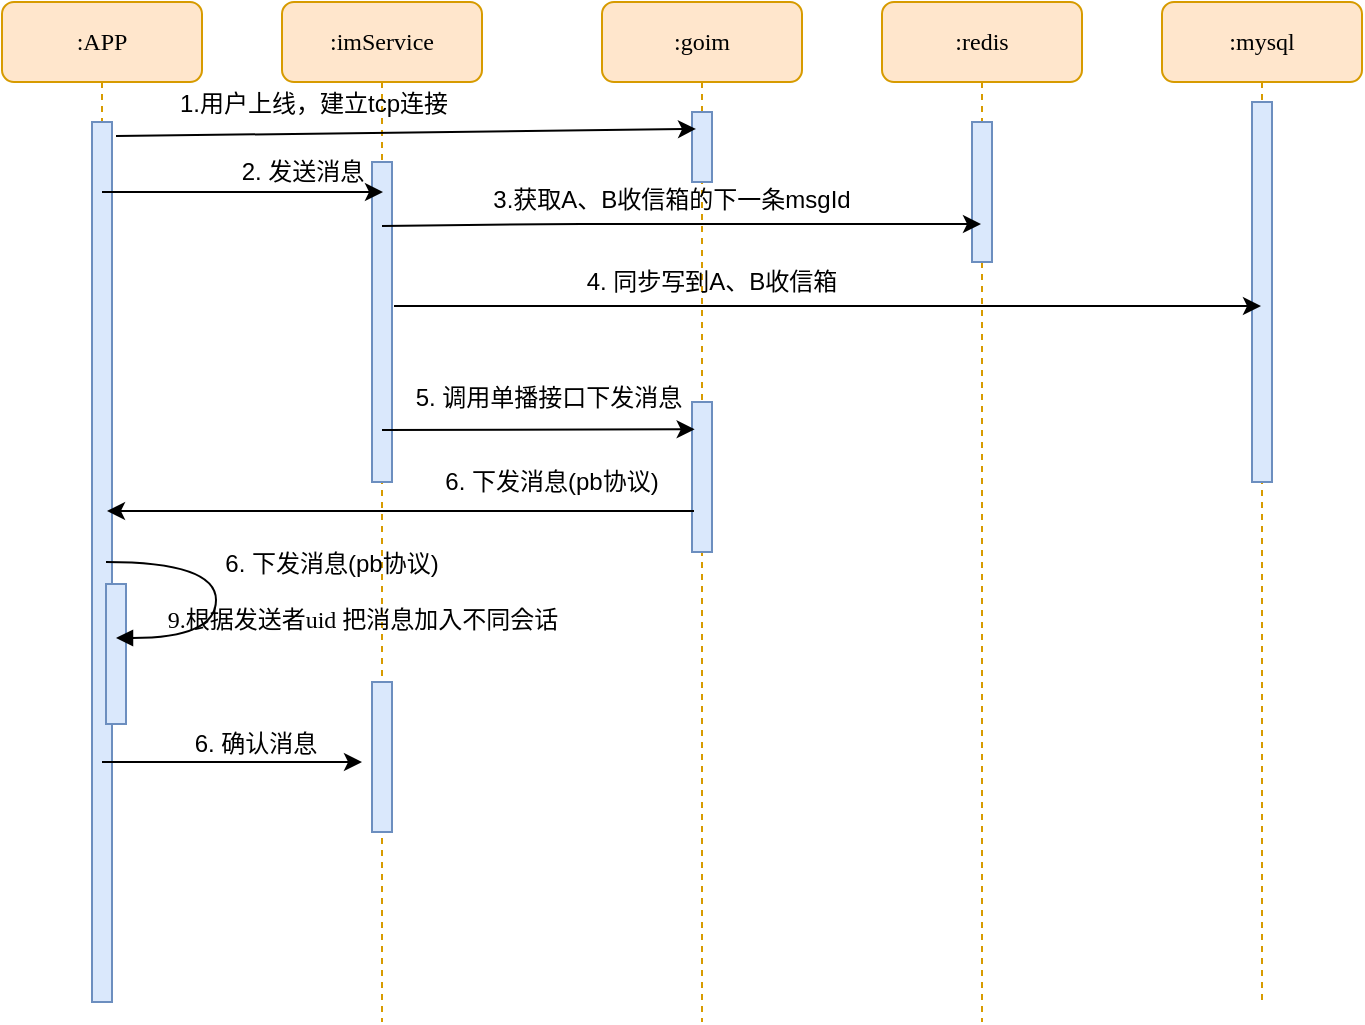 <mxfile version="12.6.2" type="github">
  <diagram name="Page-1" id="13e1069c-82ec-6db2-03f1-153e76fe0fe0">
    <mxGraphModel dx="773" dy="378" grid="1" gridSize="10" guides="1" tooltips="1" connect="1" arrows="1" fold="1" page="1" pageScale="1" pageWidth="1100" pageHeight="850" background="#ffffff" math="0" shadow="0">
      <root>
        <mxCell id="0"/>
        <mxCell id="1" parent="0"/>
        <mxCell id="7baba1c4bc27f4b0-2" value=":imService" style="shape=umlLifeline;perimeter=lifelinePerimeter;whiteSpace=wrap;html=1;container=1;collapsible=0;recursiveResize=0;outlineConnect=0;rounded=1;shadow=0;comic=0;labelBackgroundColor=none;strokeWidth=1;fontFamily=Verdana;fontSize=12;align=center;fillColor=#ffe6cc;strokeColor=#d79b00;" parent="1" vertex="1">
          <mxGeometry x="240" y="80" width="100" height="510" as="geometry"/>
        </mxCell>
        <mxCell id="SCf--bu4-dqeZi4qSqdn-6" value="" style="html=1;points=[];perimeter=orthogonalPerimeter;rounded=0;shadow=0;comic=0;labelBackgroundColor=none;strokeWidth=1;fontFamily=Verdana;fontSize=12;align=center;fillColor=#dae8fc;strokeColor=#6c8ebf;" parent="7baba1c4bc27f4b0-2" vertex="1">
          <mxGeometry x="45" y="80" width="10" height="160" as="geometry"/>
        </mxCell>
        <mxCell id="7baba1c4bc27f4b0-3" value=":goim" style="shape=umlLifeline;perimeter=lifelinePerimeter;whiteSpace=wrap;html=1;container=1;collapsible=0;recursiveResize=0;outlineConnect=0;rounded=1;shadow=0;comic=0;labelBackgroundColor=none;strokeWidth=1;fontFamily=Verdana;fontSize=12;align=center;fillColor=#ffe6cc;strokeColor=#d79b00;" parent="1" vertex="1">
          <mxGeometry x="400" y="80" width="100" height="510" as="geometry"/>
        </mxCell>
        <mxCell id="7baba1c4bc27f4b0-13" value="" style="html=1;points=[];perimeter=orthogonalPerimeter;rounded=0;shadow=0;comic=0;labelBackgroundColor=none;strokeWidth=1;fontFamily=Verdana;fontSize=12;align=center;fillColor=#dae8fc;strokeColor=#6c8ebf;" parent="7baba1c4bc27f4b0-3" vertex="1">
          <mxGeometry x="45" y="200" width="10" height="75" as="geometry"/>
        </mxCell>
        <mxCell id="SCf--bu4-dqeZi4qSqdn-33" value="" style="html=1;points=[];perimeter=orthogonalPerimeter;rounded=0;shadow=0;comic=0;labelBackgroundColor=none;strokeWidth=1;fontFamily=Verdana;fontSize=12;align=center;fillColor=#dae8fc;strokeColor=#6c8ebf;" parent="7baba1c4bc27f4b0-3" vertex="1">
          <mxGeometry x="45" y="55" width="10" height="35" as="geometry"/>
        </mxCell>
        <mxCell id="7baba1c4bc27f4b0-4" value=":redis" style="shape=umlLifeline;perimeter=lifelinePerimeter;whiteSpace=wrap;html=1;container=1;collapsible=0;recursiveResize=0;outlineConnect=0;rounded=1;shadow=0;comic=0;labelBackgroundColor=none;strokeWidth=1;fontFamily=Verdana;fontSize=12;align=center;fillColor=#ffe6cc;strokeColor=#d79b00;" parent="1" vertex="1">
          <mxGeometry x="540" y="80" width="100" height="510" as="geometry"/>
        </mxCell>
        <mxCell id="7baba1c4bc27f4b0-16" value="" style="html=1;points=[];perimeter=orthogonalPerimeter;rounded=0;shadow=0;comic=0;labelBackgroundColor=none;strokeWidth=1;fontFamily=Verdana;fontSize=12;align=center;fillColor=#dae8fc;strokeColor=#6c8ebf;" parent="7baba1c4bc27f4b0-4" vertex="1">
          <mxGeometry x="45" y="60" width="10" height="70" as="geometry"/>
        </mxCell>
        <mxCell id="7baba1c4bc27f4b0-5" value=":mysql" style="shape=umlLifeline;perimeter=lifelinePerimeter;whiteSpace=wrap;html=1;container=1;collapsible=0;recursiveResize=0;outlineConnect=0;rounded=1;shadow=0;comic=0;labelBackgroundColor=none;strokeWidth=1;fontFamily=Verdana;fontSize=12;align=center;fillColor=#ffe6cc;strokeColor=#d79b00;" parent="1" vertex="1">
          <mxGeometry x="680" y="80" width="100" height="500" as="geometry"/>
        </mxCell>
        <mxCell id="7baba1c4bc27f4b0-8" value=":APP" style="shape=umlLifeline;perimeter=lifelinePerimeter;whiteSpace=wrap;html=1;container=1;collapsible=0;recursiveResize=0;outlineConnect=0;rounded=1;shadow=0;comic=0;labelBackgroundColor=none;strokeWidth=1;fontFamily=Verdana;fontSize=12;align=center;fillColor=#ffe6cc;strokeColor=#d79b00;" parent="1" vertex="1">
          <mxGeometry x="100" y="80" width="100" height="500" as="geometry"/>
        </mxCell>
        <mxCell id="7baba1c4bc27f4b0-9" value="" style="html=1;points=[];perimeter=orthogonalPerimeter;rounded=0;shadow=0;comic=0;labelBackgroundColor=none;strokeWidth=1;fontFamily=Verdana;fontSize=12;align=center;fillColor=#dae8fc;strokeColor=#6c8ebf;" parent="7baba1c4bc27f4b0-8" vertex="1">
          <mxGeometry x="45" y="60" width="10" height="440" as="geometry"/>
        </mxCell>
        <mxCell id="7baba1c4bc27f4b0-19" value="" style="html=1;points=[];perimeter=orthogonalPerimeter;rounded=0;shadow=0;comic=0;labelBackgroundColor=none;strokeWidth=1;fontFamily=Verdana;fontSize=12;align=center;fillColor=#dae8fc;strokeColor=#6c8ebf;" parent="1" vertex="1">
          <mxGeometry x="725" y="130" width="10" height="190" as="geometry"/>
        </mxCell>
        <mxCell id="ZvRYTC18ovLtI7Ebb16t-20" value="" style="html=1;points=[];perimeter=orthogonalPerimeter;rounded=0;shadow=0;comic=0;labelBackgroundColor=none;strokeWidth=1;fontFamily=Verdana;fontSize=12;align=center;fillColor=#dae8fc;strokeColor=#6c8ebf;" parent="1" vertex="1">
          <mxGeometry x="152" y="371" width="10" height="70" as="geometry"/>
        </mxCell>
        <mxCell id="SCf--bu4-dqeZi4qSqdn-8" value="" style="endArrow=classic;html=1;entryX=0.133;entryY=0.182;entryDx=0;entryDy=0;entryPerimeter=0;" parent="1" target="7baba1c4bc27f4b0-13" edge="1">
          <mxGeometry width="50" height="50" relative="1" as="geometry">
            <mxPoint x="290" y="294" as="sourcePoint"/>
            <mxPoint x="440" y="295" as="targetPoint"/>
          </mxGeometry>
        </mxCell>
        <mxCell id="SCf--bu4-dqeZi4qSqdn-10" value="5. 调用单播接口下发消息" style="text;html=1;strokeColor=none;fillColor=none;align=center;verticalAlign=middle;whiteSpace=wrap;rounded=0;" parent="1" vertex="1">
          <mxGeometry x="297" y="268" width="153" height="20" as="geometry"/>
        </mxCell>
        <mxCell id="SCf--bu4-dqeZi4qSqdn-21" value="6. 下发消息(pb协议)" style="text;html=1;strokeColor=none;fillColor=none;align=center;verticalAlign=middle;whiteSpace=wrap;rounded=0;" parent="1" vertex="1">
          <mxGeometry x="320" y="310" width="110" height="20" as="geometry"/>
        </mxCell>
        <mxCell id="SCf--bu4-dqeZi4qSqdn-23" value="1.用户上线，建立tcp连接" style="text;html=1;strokeColor=none;fillColor=none;align=center;verticalAlign=middle;whiteSpace=wrap;rounded=0;" parent="1" vertex="1">
          <mxGeometry x="172" y="121" width="168" height="20" as="geometry"/>
        </mxCell>
        <mxCell id="SCf--bu4-dqeZi4qSqdn-24" value="" style="endArrow=classic;html=1;entryX=0.2;entryY=0.242;entryDx=0;entryDy=0;entryPerimeter=0;exitX=1.2;exitY=0.016;exitDx=0;exitDy=0;exitPerimeter=0;" parent="1" source="7baba1c4bc27f4b0-9" target="SCf--bu4-dqeZi4qSqdn-33" edge="1">
          <mxGeometry width="50" height="50" relative="1" as="geometry">
            <mxPoint x="150" y="146" as="sourcePoint"/>
            <mxPoint x="440" y="146" as="targetPoint"/>
          </mxGeometry>
        </mxCell>
        <mxCell id="SCf--bu4-dqeZi4qSqdn-27" value="" style="endArrow=classic;html=1;" parent="1" target="7baba1c4bc27f4b0-5" edge="1">
          <mxGeometry width="50" height="50" relative="1" as="geometry">
            <mxPoint x="296" y="232" as="sourcePoint"/>
            <mxPoint x="584" y="231" as="targetPoint"/>
          </mxGeometry>
        </mxCell>
        <mxCell id="RCsnb_gnlq1DFu9hrXaE-1" value="" style="endArrow=classic;html=1;" parent="1" edge="1">
          <mxGeometry width="50" height="50" relative="1" as="geometry">
            <mxPoint x="290" y="192" as="sourcePoint"/>
            <mxPoint x="589.5" y="191" as="targetPoint"/>
            <Array as="points">
              <mxPoint x="380" y="191"/>
            </Array>
          </mxGeometry>
        </mxCell>
        <mxCell id="RCsnb_gnlq1DFu9hrXaE-2" value="3.获取A、B收信箱的下一条msgId" style="text;html=1;strokeColor=none;fillColor=none;align=center;verticalAlign=middle;whiteSpace=wrap;rounded=0;" parent="1" vertex="1">
          <mxGeometry x="330" y="169" width="210" height="20" as="geometry"/>
        </mxCell>
        <mxCell id="RCsnb_gnlq1DFu9hrXaE-4" value="4. 同步写到A、B收信箱" style="text;html=1;strokeColor=none;fillColor=none;align=center;verticalAlign=middle;whiteSpace=wrap;rounded=0;" parent="1" vertex="1">
          <mxGeometry x="390" y="210" width="130" height="20" as="geometry"/>
        </mxCell>
        <mxCell id="RCsnb_gnlq1DFu9hrXaE-6" value="" style="endArrow=classic;html=1;" parent="1" edge="1">
          <mxGeometry width="50" height="50" relative="1" as="geometry">
            <mxPoint x="446" y="334.5" as="sourcePoint"/>
            <mxPoint x="152.5" y="334.5" as="targetPoint"/>
          </mxGeometry>
        </mxCell>
        <mxCell id="PcQ4e6wnhGGZFkVPTAP7-1" value="" style="endArrow=classic;html=1;" parent="1" edge="1">
          <mxGeometry width="50" height="50" relative="1" as="geometry">
            <mxPoint x="150" y="175" as="sourcePoint"/>
            <mxPoint x="290.5" y="175" as="targetPoint"/>
            <Array as="points">
              <mxPoint x="240.5" y="175"/>
            </Array>
          </mxGeometry>
        </mxCell>
        <mxCell id="PcQ4e6wnhGGZFkVPTAP7-2" value="2. 发送消息" style="text;html=1;strokeColor=none;fillColor=none;align=center;verticalAlign=middle;whiteSpace=wrap;rounded=0;" parent="1" vertex="1">
          <mxGeometry x="190" y="155" width="121" height="20" as="geometry"/>
        </mxCell>
        <mxCell id="W4MqOaN26QXIW7EqgqUK-1" value="6. 下发消息(pb协议)" style="text;html=1;strokeColor=none;fillColor=none;align=center;verticalAlign=middle;whiteSpace=wrap;rounded=0;" vertex="1" parent="1">
          <mxGeometry x="210" y="351" width="110" height="20" as="geometry"/>
        </mxCell>
        <mxCell id="W4MqOaN26QXIW7EqgqUK-3" value="" style="endArrow=classic;html=1;" edge="1" parent="1">
          <mxGeometry width="50" height="50" relative="1" as="geometry">
            <mxPoint x="150" y="460" as="sourcePoint"/>
            <mxPoint x="280" y="460" as="targetPoint"/>
          </mxGeometry>
        </mxCell>
        <mxCell id="W4MqOaN26QXIW7EqgqUK-4" value="" style="html=1;points=[];perimeter=orthogonalPerimeter;rounded=0;shadow=0;comic=0;labelBackgroundColor=none;strokeWidth=1;fontFamily=Verdana;fontSize=12;align=center;fillColor=#dae8fc;strokeColor=#6c8ebf;" vertex="1" parent="1">
          <mxGeometry x="285" y="420" width="10" height="75" as="geometry"/>
        </mxCell>
        <mxCell id="W4MqOaN26QXIW7EqgqUK-5" value="6. 确认消息" style="text;html=1;strokeColor=none;fillColor=none;align=center;verticalAlign=middle;whiteSpace=wrap;rounded=0;" vertex="1" parent="1">
          <mxGeometry x="172" y="441" width="110" height="20" as="geometry"/>
        </mxCell>
        <mxCell id="ZvRYTC18ovLtI7Ebb16t-18" value="9.根据发送者uid 把消息加入不同会话" style="html=1;verticalAlign=bottom;endArrow=block;labelBackgroundColor=none;fontFamily=Verdana;fontSize=12;elbow=vertical;edgeStyle=orthogonalEdgeStyle;curved=1;entryX=1;entryY=0.286;entryPerimeter=0;exitX=1.038;exitY=0.345;exitPerimeter=0;" parent="1" edge="1">
          <mxGeometry x="0.301" y="-73" relative="1" as="geometry">
            <mxPoint x="152" y="360" as="sourcePoint"/>
            <mxPoint x="157" y="398" as="targetPoint"/>
            <Array as="points">
              <mxPoint x="207" y="360"/>
              <mxPoint x="207" y="398"/>
            </Array>
            <mxPoint x="73" y="73" as="offset"/>
          </mxGeometry>
        </mxCell>
      </root>
    </mxGraphModel>
  </diagram>
</mxfile>
